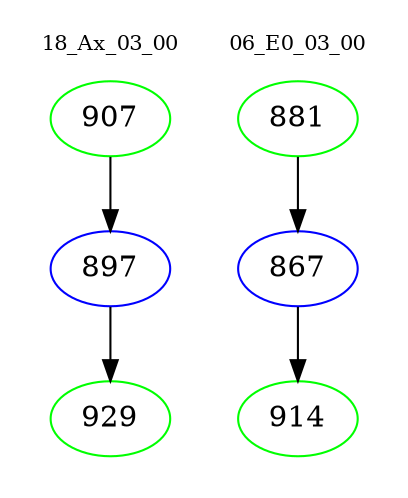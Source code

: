 digraph{
subgraph cluster_0 {
color = white
label = "18_Ax_03_00";
fontsize=10;
T0_907 [label="907", color="green"]
T0_907 -> T0_897 [color="black"]
T0_897 [label="897", color="blue"]
T0_897 -> T0_929 [color="black"]
T0_929 [label="929", color="green"]
}
subgraph cluster_1 {
color = white
label = "06_E0_03_00";
fontsize=10;
T1_881 [label="881", color="green"]
T1_881 -> T1_867 [color="black"]
T1_867 [label="867", color="blue"]
T1_867 -> T1_914 [color="black"]
T1_914 [label="914", color="green"]
}
}
